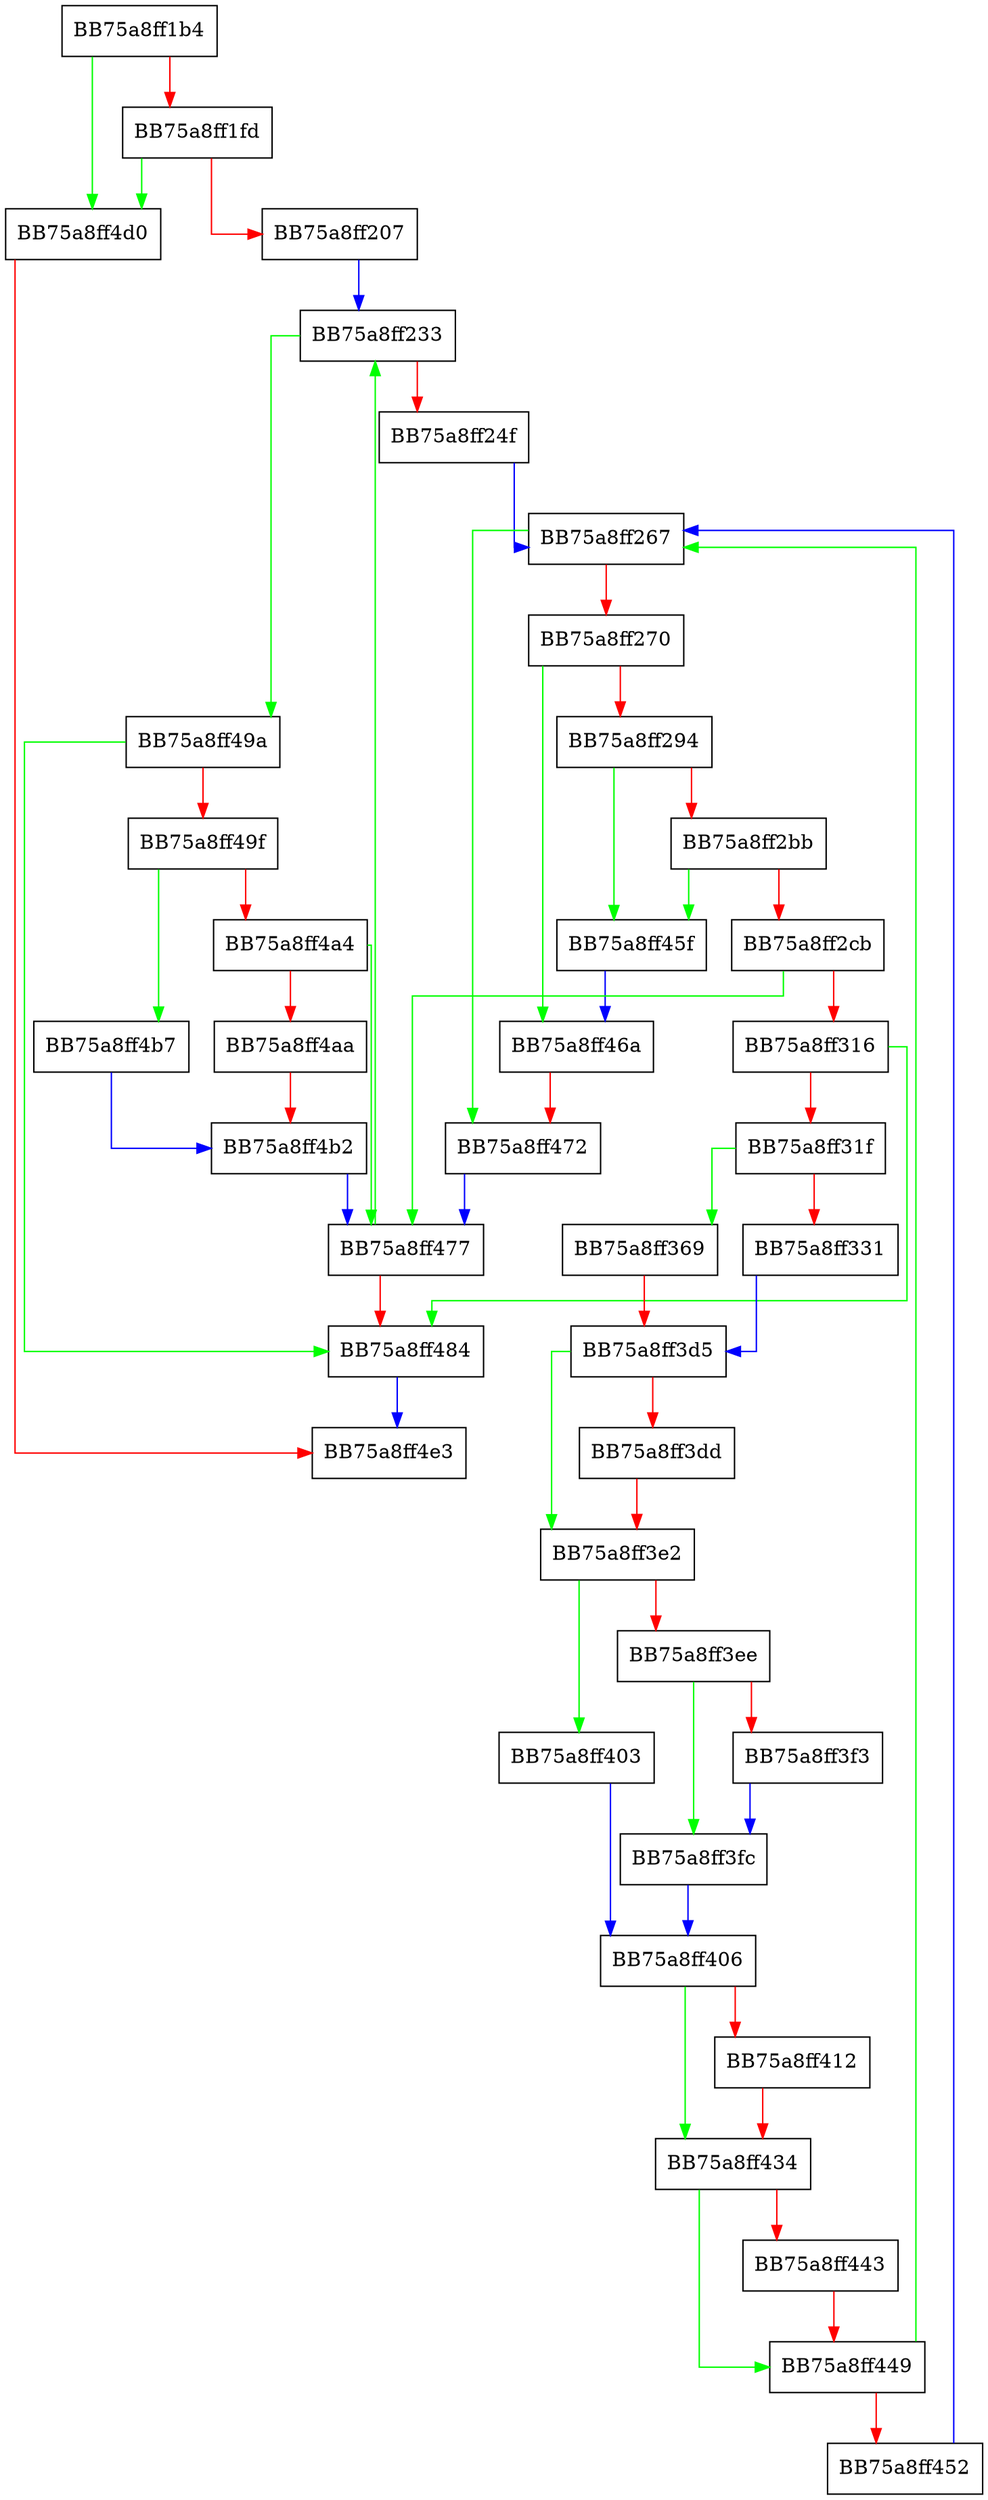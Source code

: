 digraph process_all_ready_buffers {
  node [shape="box"];
  graph [splines=ortho];
  BB75a8ff1b4 -> BB75a8ff4d0 [color="green"];
  BB75a8ff1b4 -> BB75a8ff1fd [color="red"];
  BB75a8ff1fd -> BB75a8ff4d0 [color="green"];
  BB75a8ff1fd -> BB75a8ff207 [color="red"];
  BB75a8ff207 -> BB75a8ff233 [color="blue"];
  BB75a8ff233 -> BB75a8ff49a [color="green"];
  BB75a8ff233 -> BB75a8ff24f [color="red"];
  BB75a8ff24f -> BB75a8ff267 [color="blue"];
  BB75a8ff267 -> BB75a8ff472 [color="green"];
  BB75a8ff267 -> BB75a8ff270 [color="red"];
  BB75a8ff270 -> BB75a8ff46a [color="green"];
  BB75a8ff270 -> BB75a8ff294 [color="red"];
  BB75a8ff294 -> BB75a8ff45f [color="green"];
  BB75a8ff294 -> BB75a8ff2bb [color="red"];
  BB75a8ff2bb -> BB75a8ff45f [color="green"];
  BB75a8ff2bb -> BB75a8ff2cb [color="red"];
  BB75a8ff2cb -> BB75a8ff477 [color="green"];
  BB75a8ff2cb -> BB75a8ff316 [color="red"];
  BB75a8ff316 -> BB75a8ff484 [color="green"];
  BB75a8ff316 -> BB75a8ff31f [color="red"];
  BB75a8ff31f -> BB75a8ff369 [color="green"];
  BB75a8ff31f -> BB75a8ff331 [color="red"];
  BB75a8ff331 -> BB75a8ff3d5 [color="blue"];
  BB75a8ff369 -> BB75a8ff3d5 [color="red"];
  BB75a8ff3d5 -> BB75a8ff3e2 [color="green"];
  BB75a8ff3d5 -> BB75a8ff3dd [color="red"];
  BB75a8ff3dd -> BB75a8ff3e2 [color="red"];
  BB75a8ff3e2 -> BB75a8ff403 [color="green"];
  BB75a8ff3e2 -> BB75a8ff3ee [color="red"];
  BB75a8ff3ee -> BB75a8ff3fc [color="green"];
  BB75a8ff3ee -> BB75a8ff3f3 [color="red"];
  BB75a8ff3f3 -> BB75a8ff3fc [color="blue"];
  BB75a8ff3fc -> BB75a8ff406 [color="blue"];
  BB75a8ff403 -> BB75a8ff406 [color="blue"];
  BB75a8ff406 -> BB75a8ff434 [color="green"];
  BB75a8ff406 -> BB75a8ff412 [color="red"];
  BB75a8ff412 -> BB75a8ff434 [color="red"];
  BB75a8ff434 -> BB75a8ff449 [color="green"];
  BB75a8ff434 -> BB75a8ff443 [color="red"];
  BB75a8ff443 -> BB75a8ff449 [color="red"];
  BB75a8ff449 -> BB75a8ff267 [color="green"];
  BB75a8ff449 -> BB75a8ff452 [color="red"];
  BB75a8ff452 -> BB75a8ff267 [color="blue"];
  BB75a8ff45f -> BB75a8ff46a [color="blue"];
  BB75a8ff46a -> BB75a8ff472 [color="red"];
  BB75a8ff472 -> BB75a8ff477 [color="blue"];
  BB75a8ff477 -> BB75a8ff233 [color="green"];
  BB75a8ff477 -> BB75a8ff484 [color="red"];
  BB75a8ff484 -> BB75a8ff4e3 [color="blue"];
  BB75a8ff49a -> BB75a8ff484 [color="green"];
  BB75a8ff49a -> BB75a8ff49f [color="red"];
  BB75a8ff49f -> BB75a8ff4b7 [color="green"];
  BB75a8ff49f -> BB75a8ff4a4 [color="red"];
  BB75a8ff4a4 -> BB75a8ff477 [color="green"];
  BB75a8ff4a4 -> BB75a8ff4aa [color="red"];
  BB75a8ff4aa -> BB75a8ff4b2 [color="red"];
  BB75a8ff4b2 -> BB75a8ff477 [color="blue"];
  BB75a8ff4b7 -> BB75a8ff4b2 [color="blue"];
  BB75a8ff4d0 -> BB75a8ff4e3 [color="red"];
}